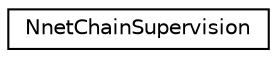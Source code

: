 digraph "Graphical Class Hierarchy"
{
  edge [fontname="Helvetica",fontsize="10",labelfontname="Helvetica",labelfontsize="10"];
  node [fontname="Helvetica",fontsize="10",shape=record];
  rankdir="LR";
  Node0 [label="NnetChainSupervision",height=0.2,width=0.4,color="black", fillcolor="white", style="filled",URL="$structkaldi_1_1nnet3_1_1NnetChainSupervision.html"];
}
